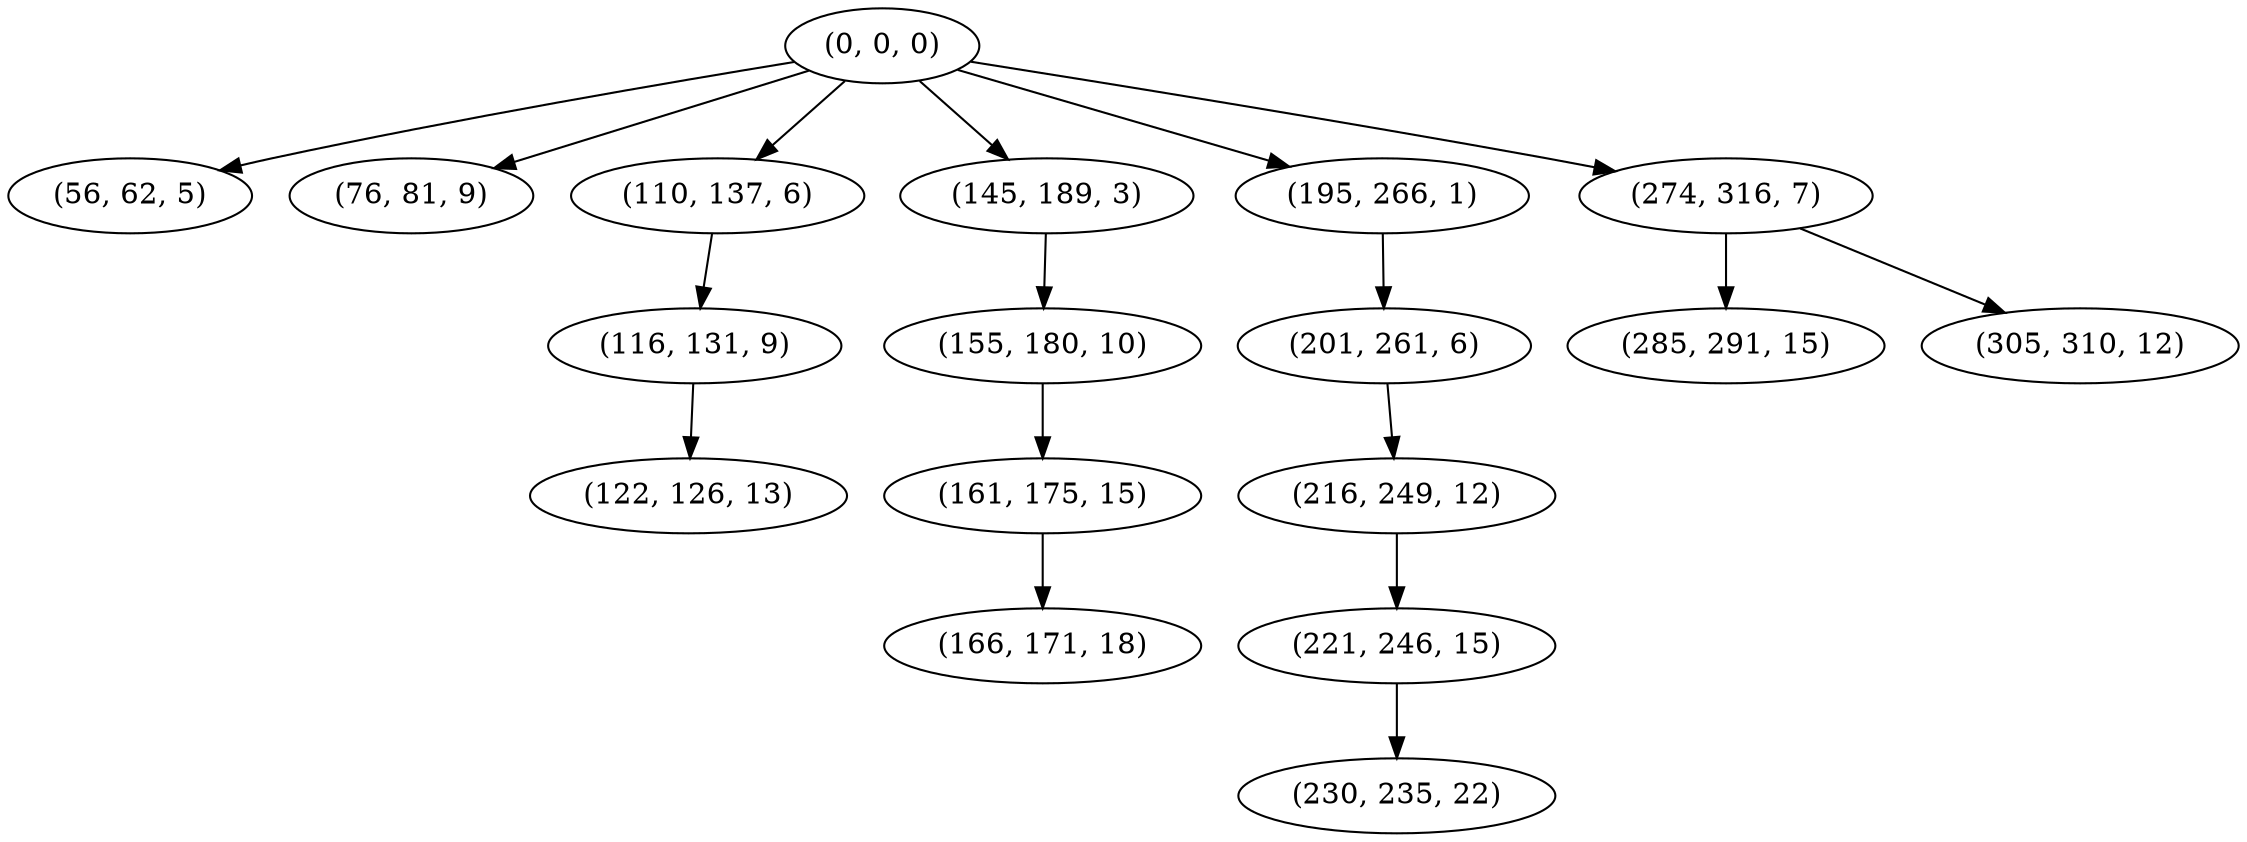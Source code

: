 digraph tree {
    "(0, 0, 0)";
    "(56, 62, 5)";
    "(76, 81, 9)";
    "(110, 137, 6)";
    "(116, 131, 9)";
    "(122, 126, 13)";
    "(145, 189, 3)";
    "(155, 180, 10)";
    "(161, 175, 15)";
    "(166, 171, 18)";
    "(195, 266, 1)";
    "(201, 261, 6)";
    "(216, 249, 12)";
    "(221, 246, 15)";
    "(230, 235, 22)";
    "(274, 316, 7)";
    "(285, 291, 15)";
    "(305, 310, 12)";
    "(0, 0, 0)" -> "(56, 62, 5)";
    "(0, 0, 0)" -> "(76, 81, 9)";
    "(0, 0, 0)" -> "(110, 137, 6)";
    "(0, 0, 0)" -> "(145, 189, 3)";
    "(0, 0, 0)" -> "(195, 266, 1)";
    "(0, 0, 0)" -> "(274, 316, 7)";
    "(110, 137, 6)" -> "(116, 131, 9)";
    "(116, 131, 9)" -> "(122, 126, 13)";
    "(145, 189, 3)" -> "(155, 180, 10)";
    "(155, 180, 10)" -> "(161, 175, 15)";
    "(161, 175, 15)" -> "(166, 171, 18)";
    "(195, 266, 1)" -> "(201, 261, 6)";
    "(201, 261, 6)" -> "(216, 249, 12)";
    "(216, 249, 12)" -> "(221, 246, 15)";
    "(221, 246, 15)" -> "(230, 235, 22)";
    "(274, 316, 7)" -> "(285, 291, 15)";
    "(274, 316, 7)" -> "(305, 310, 12)";
}
